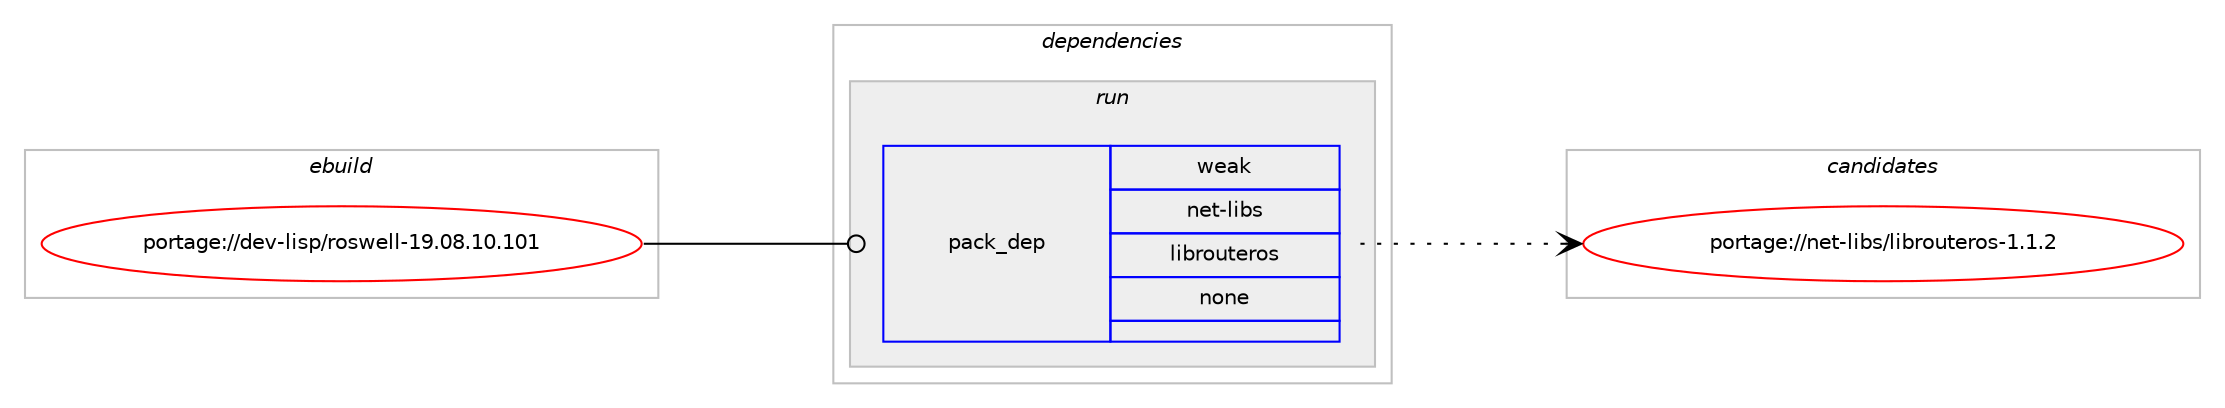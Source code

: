 digraph prolog {

# *************
# Graph options
# *************

newrank=true;
concentrate=true;
compound=true;
graph [rankdir=LR,fontname=Helvetica,fontsize=10,ranksep=1.5];#, ranksep=2.5, nodesep=0.2];
edge  [arrowhead=vee];
node  [fontname=Helvetica,fontsize=10];

# **********
# The ebuild
# **********

subgraph cluster_leftcol {
color=gray;
rank=same;
label=<<i>ebuild</i>>;
id [label="portage://dev-lisp/roswell-19.08.10.101", color=red, width=4, href="../dev-lisp/roswell-19.08.10.101.svg"];
}

# ****************
# The dependencies
# ****************

subgraph cluster_midcol {
color=gray;
label=<<i>dependencies</i>>;
subgraph cluster_compile {
fillcolor="#eeeeee";
style=filled;
label=<<i>compile</i>>;
}
subgraph cluster_compileandrun {
fillcolor="#eeeeee";
style=filled;
label=<<i>compile and run</i>>;
}
subgraph cluster_run {
fillcolor="#eeeeee";
style=filled;
label=<<i>run</i>>;
subgraph pack79875 {
dependency105251 [label=<<TABLE BORDER="0" CELLBORDER="1" CELLSPACING="0" CELLPADDING="4" WIDTH="220"><TR><TD ROWSPAN="6" CELLPADDING="30">pack_dep</TD></TR><TR><TD WIDTH="110">weak</TD></TR><TR><TD>net-libs</TD></TR><TR><TD>librouteros</TD></TR><TR><TD>none</TD></TR><TR><TD></TD></TR></TABLE>>, shape=none, color=blue];
}
id:e -> dependency105251:w [weight=20,style="solid",arrowhead="odot"];
}
}

# **************
# The candidates
# **************

subgraph cluster_choices {
rank=same;
color=gray;
label=<<i>candidates</i>>;

subgraph choice79875 {
color=black;
nodesep=1;
choiceportage11010111645108105981154710810598114111117116101114111115454946494650 [label="portage://net-libs/librouteros-1.1.2", color=red, width=4,href="../net-libs/librouteros-1.1.2.svg"];
dependency105251:e -> choiceportage11010111645108105981154710810598114111117116101114111115454946494650:w [style=dotted,weight="100"];
}
}

}
